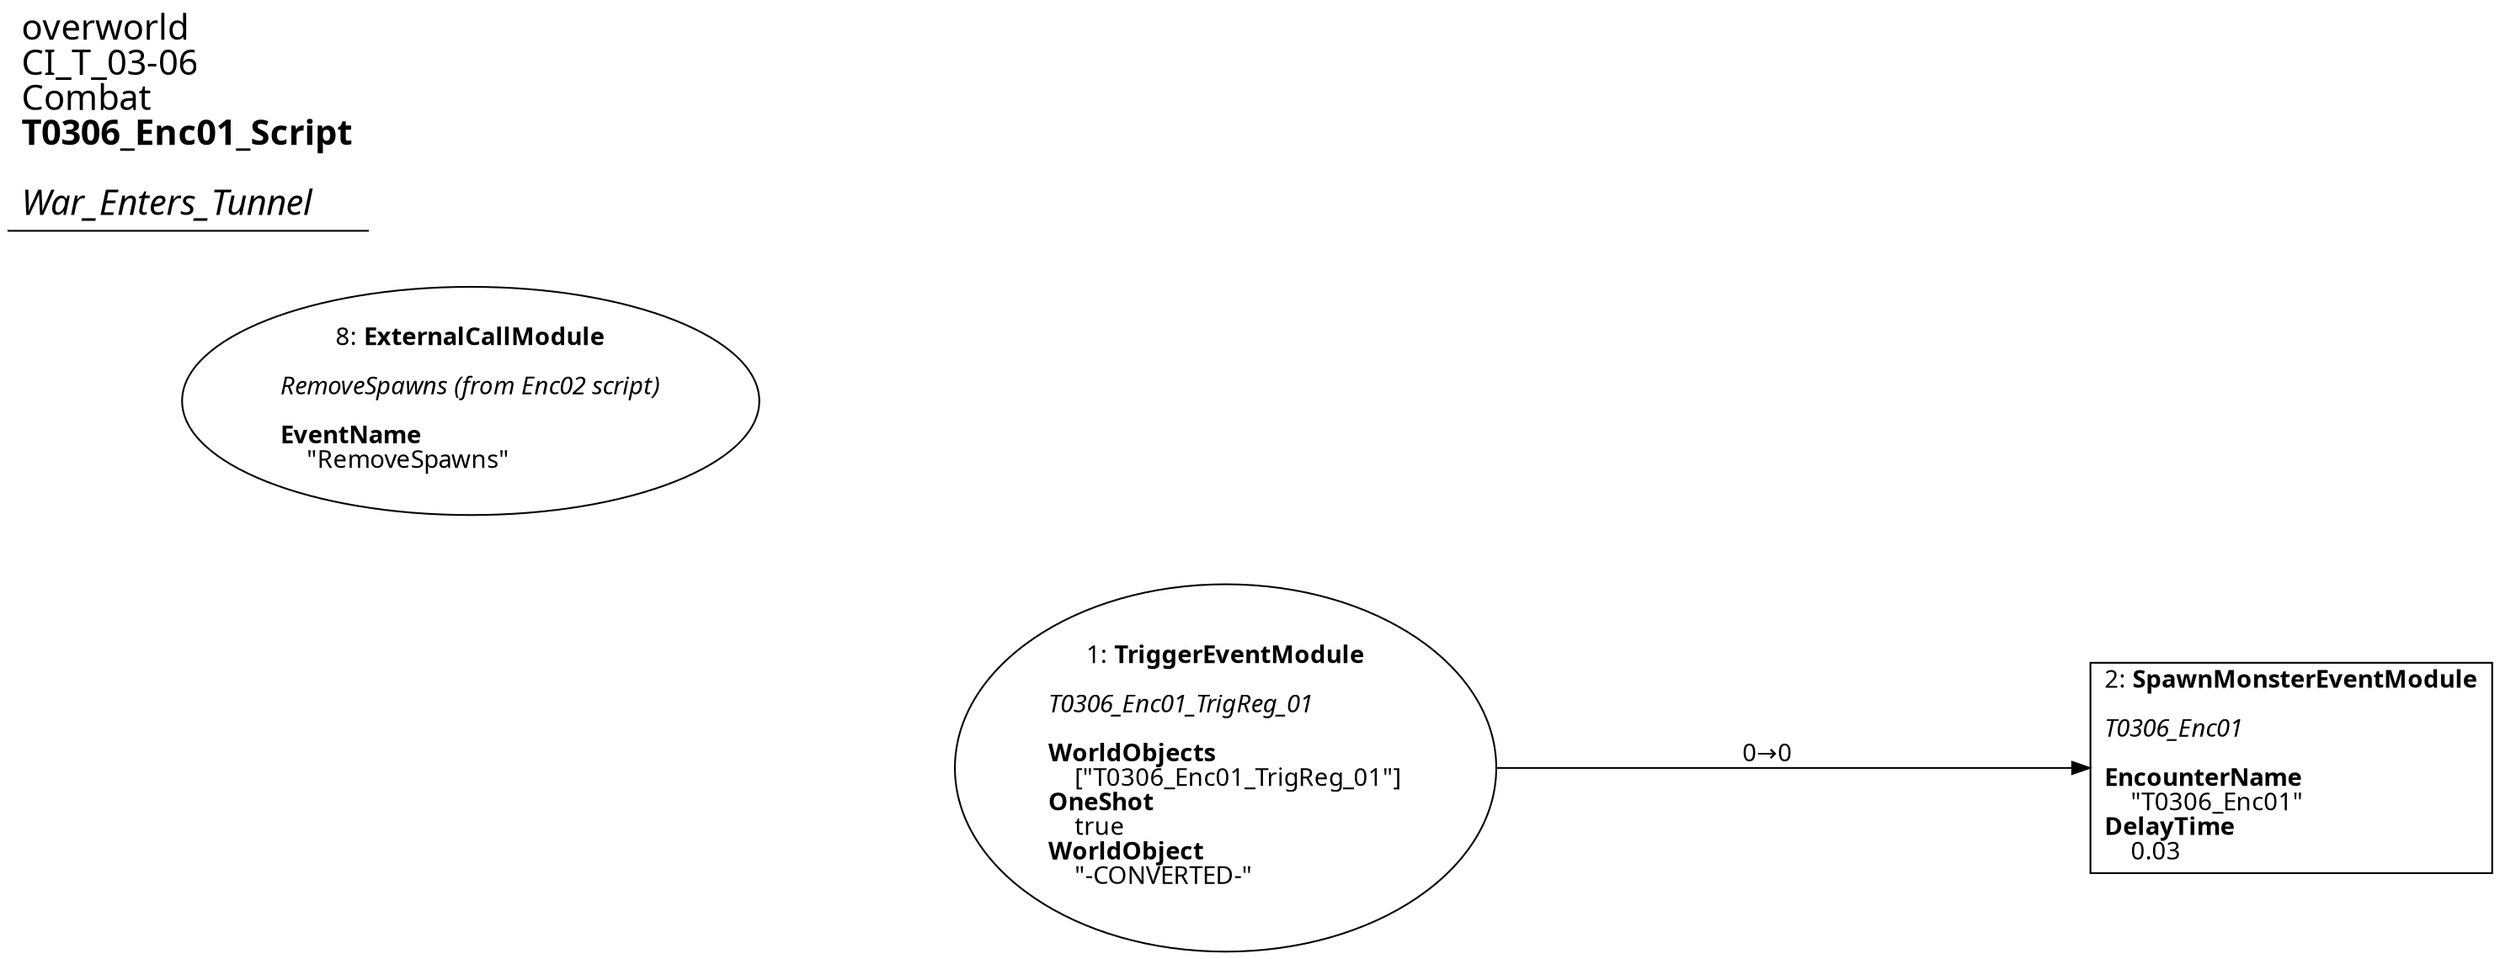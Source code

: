 digraph {
    layout = fdp;
    overlap = prism;
    sep = "+16";
    splines = spline;

    node [ shape = box ];

    graph [ fontname = "Segoe UI" ];
    node [ fontname = "Segoe UI" ];
    edge [ fontname = "Segoe UI" ];

    1 [ label = <1: <b>TriggerEventModule</b><br/><br/><i>T0306_Enc01_TrigReg_01<br align="left"/></i><br align="left"/><b>WorldObjects</b><br align="left"/>    [&quot;T0306_Enc01_TrigReg_01&quot;]<br align="left"/><b>OneShot</b><br align="left"/>    true<br align="left"/><b>WorldObject</b><br align="left"/>    &quot;-CONVERTED-&quot;<br align="left"/>> ];
    1 [ shape = oval ]
    1 [ pos = "0.11800001,-0.074!" ];
    1 -> 2 [ label = "0→0" ];

    2 [ label = <2: <b>SpawnMonsterEventModule</b><br/><br/><i>T0306_Enc01<br align="left"/></i><br align="left"/><b>EncounterName</b><br align="left"/>    &quot;T0306_Enc01&quot;<br align="left"/><b>DelayTime</b><br align="left"/>    0.03<br align="left"/>> ];
    2 [ pos = "0.404,-0.074!" ];

    8 [ label = <8: <b>ExternalCallModule</b><br/><br/><i>RemoveSpawns (from Enc02 script)<br align="left"/></i><br align="left"/><b>EventName</b><br align="left"/>    &quot;RemoveSpawns&quot;<br align="left"/>> ];
    8 [ shape = oval ]
    8 [ pos = "-0.12200001,0.062000003!" ];

    title [ pos = "-0.123,0.063!" ];
    title [ shape = underline ];
    title [ label = <<font point-size="20">overworld<br align="left"/>CI_T_03-06<br align="left"/>Combat<br align="left"/><b>T0306_Enc01_Script</b><br align="left"/><br/><i>War_Enters_Tunnel</i><br align="left"/></font>> ];
}
